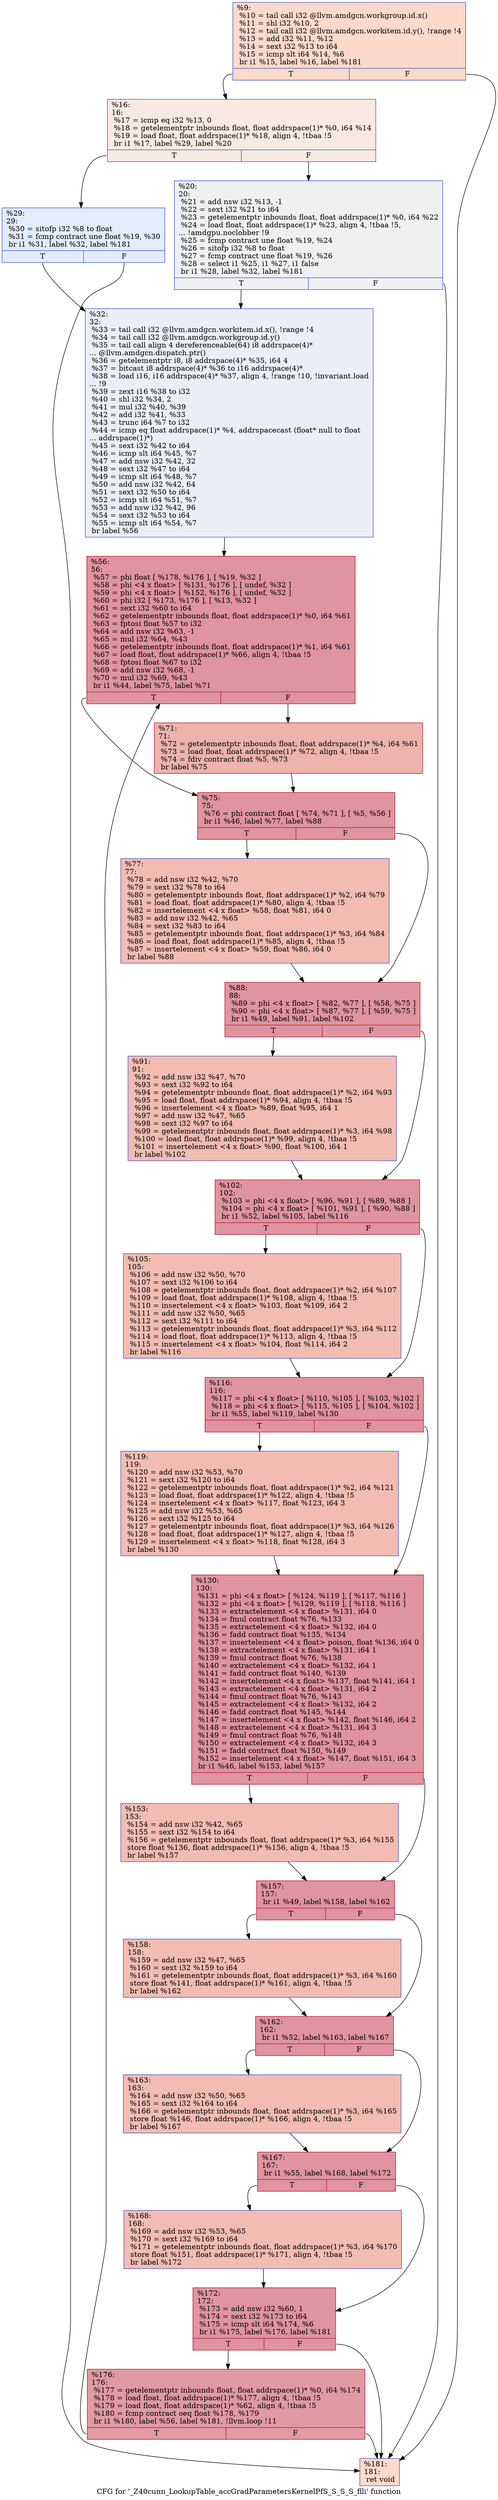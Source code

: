 digraph "CFG for '_Z40cunn_LookupTable_accGradParametersKernelPfS_S_S_S_flli' function" {
	label="CFG for '_Z40cunn_LookupTable_accGradParametersKernelPfS_S_S_S_flli' function";

	Node0x6417950 [shape=record,color="#3d50c3ff", style=filled, fillcolor="#f7a88970",label="{%9:\l  %10 = tail call i32 @llvm.amdgcn.workgroup.id.x()\l  %11 = shl i32 %10, 2\l  %12 = tail call i32 @llvm.amdgcn.workitem.id.y(), !range !4\l  %13 = add i32 %11, %12\l  %14 = sext i32 %13 to i64\l  %15 = icmp slt i64 %14, %6\l  br i1 %15, label %16, label %181\l|{<s0>T|<s1>F}}"];
	Node0x6417950:s0 -> Node0x6419d50;
	Node0x6417950:s1 -> Node0x6419de0;
	Node0x6419d50 [shape=record,color="#3d50c3ff", style=filled, fillcolor="#efcebd70",label="{%16:\l16:                                               \l  %17 = icmp eq i32 %13, 0\l  %18 = getelementptr inbounds float, float addrspace(1)* %0, i64 %14\l  %19 = load float, float addrspace(1)* %18, align 4, !tbaa !5\l  br i1 %17, label %29, label %20\l|{<s0>T|<s1>F}}"];
	Node0x6419d50:s0 -> Node0x641a270;
	Node0x6419d50:s1 -> Node0x641a300;
	Node0x641a300 [shape=record,color="#3d50c3ff", style=filled, fillcolor="#d9dce170",label="{%20:\l20:                                               \l  %21 = add nsw i32 %13, -1\l  %22 = sext i32 %21 to i64\l  %23 = getelementptr inbounds float, float addrspace(1)* %0, i64 %22\l  %24 = load float, float addrspace(1)* %23, align 4, !tbaa !5,\l... !amdgpu.noclobber !9\l  %25 = fcmp contract une float %19, %24\l  %26 = sitofp i32 %8 to float\l  %27 = fcmp contract une float %19, %26\l  %28 = select i1 %25, i1 %27, i1 false\l  br i1 %28, label %32, label %181\l|{<s0>T|<s1>F}}"];
	Node0x641a300:s0 -> Node0x641b050;
	Node0x641a300:s1 -> Node0x6419de0;
	Node0x641a270 [shape=record,color="#3d50c3ff", style=filled, fillcolor="#bfd3f670",label="{%29:\l29:                                               \l  %30 = sitofp i32 %8 to float\l  %31 = fcmp contract une float %19, %30\l  br i1 %31, label %32, label %181\l|{<s0>T|<s1>F}}"];
	Node0x641a270:s0 -> Node0x641b050;
	Node0x641a270:s1 -> Node0x6419de0;
	Node0x641b050 [shape=record,color="#3d50c3ff", style=filled, fillcolor="#d1dae970",label="{%32:\l32:                                               \l  %33 = tail call i32 @llvm.amdgcn.workitem.id.x(), !range !4\l  %34 = tail call i32 @llvm.amdgcn.workgroup.id.y()\l  %35 = tail call align 4 dereferenceable(64) i8 addrspace(4)*\l... @llvm.amdgcn.dispatch.ptr()\l  %36 = getelementptr i8, i8 addrspace(4)* %35, i64 4\l  %37 = bitcast i8 addrspace(4)* %36 to i16 addrspace(4)*\l  %38 = load i16, i16 addrspace(4)* %37, align 4, !range !10, !invariant.load\l... !9\l  %39 = zext i16 %38 to i32\l  %40 = shl i32 %34, 2\l  %41 = mul i32 %40, %39\l  %42 = add i32 %41, %33\l  %43 = trunc i64 %7 to i32\l  %44 = icmp eq float addrspace(1)* %4, addrspacecast (float* null to float\l... addrspace(1)*)\l  %45 = sext i32 %42 to i64\l  %46 = icmp slt i64 %45, %7\l  %47 = add nsw i32 %42, 32\l  %48 = sext i32 %47 to i64\l  %49 = icmp slt i64 %48, %7\l  %50 = add nsw i32 %42, 64\l  %51 = sext i32 %50 to i64\l  %52 = icmp slt i64 %51, %7\l  %53 = add nsw i32 %42, 96\l  %54 = sext i32 %53 to i64\l  %55 = icmp slt i64 %54, %7\l  br label %56\l}"];
	Node0x641b050 -> Node0x641d950;
	Node0x641d950 [shape=record,color="#b70d28ff", style=filled, fillcolor="#b70d2870",label="{%56:\l56:                                               \l  %57 = phi float [ %178, %176 ], [ %19, %32 ]\l  %58 = phi \<4 x float\> [ %131, %176 ], [ undef, %32 ]\l  %59 = phi \<4 x float\> [ %152, %176 ], [ undef, %32 ]\l  %60 = phi i32 [ %173, %176 ], [ %13, %32 ]\l  %61 = sext i32 %60 to i64\l  %62 = getelementptr inbounds float, float addrspace(1)* %0, i64 %61\l  %63 = fptosi float %57 to i32\l  %64 = add nsw i32 %63, -1\l  %65 = mul i32 %64, %43\l  %66 = getelementptr inbounds float, float addrspace(1)* %1, i64 %61\l  %67 = load float, float addrspace(1)* %66, align 4, !tbaa !5\l  %68 = fptosi float %67 to i32\l  %69 = add nsw i32 %68, -1\l  %70 = mul i32 %69, %43\l  br i1 %44, label %75, label %71\l|{<s0>T|<s1>F}}"];
	Node0x641d950:s0 -> Node0x641f0f0;
	Node0x641d950:s1 -> Node0x641f140;
	Node0x641f140 [shape=record,color="#b70d28ff", style=filled, fillcolor="#d6524470",label="{%71:\l71:                                               \l  %72 = getelementptr inbounds float, float addrspace(1)* %4, i64 %61\l  %73 = load float, float addrspace(1)* %72, align 4, !tbaa !5\l  %74 = fdiv contract float %5, %73\l  br label %75\l}"];
	Node0x641f140 -> Node0x641f0f0;
	Node0x641f0f0 [shape=record,color="#b70d28ff", style=filled, fillcolor="#b70d2870",label="{%75:\l75:                                               \l  %76 = phi contract float [ %74, %71 ], [ %5, %56 ]\l  br i1 %46, label %77, label %88\l|{<s0>T|<s1>F}}"];
	Node0x641f0f0:s0 -> Node0x641f540;
	Node0x641f0f0:s1 -> Node0x641f590;
	Node0x641f540 [shape=record,color="#3d50c3ff", style=filled, fillcolor="#e1675170",label="{%77:\l77:                                               \l  %78 = add nsw i32 %42, %70\l  %79 = sext i32 %78 to i64\l  %80 = getelementptr inbounds float, float addrspace(1)* %2, i64 %79\l  %81 = load float, float addrspace(1)* %80, align 4, !tbaa !5\l  %82 = insertelement \<4 x float\> %58, float %81, i64 0\l  %83 = add nsw i32 %42, %65\l  %84 = sext i32 %83 to i64\l  %85 = getelementptr inbounds float, float addrspace(1)* %3, i64 %84\l  %86 = load float, float addrspace(1)* %85, align 4, !tbaa !5\l  %87 = insertelement \<4 x float\> %59, float %86, i64 0\l  br label %88\l}"];
	Node0x641f540 -> Node0x641f590;
	Node0x641f590 [shape=record,color="#b70d28ff", style=filled, fillcolor="#b70d2870",label="{%88:\l88:                                               \l  %89 = phi \<4 x float\> [ %82, %77 ], [ %58, %75 ]\l  %90 = phi \<4 x float\> [ %87, %77 ], [ %59, %75 ]\l  br i1 %49, label %91, label %102\l|{<s0>T|<s1>F}}"];
	Node0x641f590:s0 -> Node0x641fe10;
	Node0x641f590:s1 -> Node0x641fe60;
	Node0x641fe10 [shape=record,color="#3d50c3ff", style=filled, fillcolor="#e1675170",label="{%91:\l91:                                               \l  %92 = add nsw i32 %47, %70\l  %93 = sext i32 %92 to i64\l  %94 = getelementptr inbounds float, float addrspace(1)* %2, i64 %93\l  %95 = load float, float addrspace(1)* %94, align 4, !tbaa !5\l  %96 = insertelement \<4 x float\> %89, float %95, i64 1\l  %97 = add nsw i32 %47, %65\l  %98 = sext i32 %97 to i64\l  %99 = getelementptr inbounds float, float addrspace(1)* %3, i64 %98\l  %100 = load float, float addrspace(1)* %99, align 4, !tbaa !5\l  %101 = insertelement \<4 x float\> %90, float %100, i64 1\l  br label %102\l}"];
	Node0x641fe10 -> Node0x641fe60;
	Node0x641fe60 [shape=record,color="#b70d28ff", style=filled, fillcolor="#b70d2870",label="{%102:\l102:                                              \l  %103 = phi \<4 x float\> [ %96, %91 ], [ %89, %88 ]\l  %104 = phi \<4 x float\> [ %101, %91 ], [ %90, %88 ]\l  br i1 %52, label %105, label %116\l|{<s0>T|<s1>F}}"];
	Node0x641fe60:s0 -> Node0x64206e0;
	Node0x641fe60:s1 -> Node0x6420730;
	Node0x64206e0 [shape=record,color="#3d50c3ff", style=filled, fillcolor="#e1675170",label="{%105:\l105:                                              \l  %106 = add nsw i32 %50, %70\l  %107 = sext i32 %106 to i64\l  %108 = getelementptr inbounds float, float addrspace(1)* %2, i64 %107\l  %109 = load float, float addrspace(1)* %108, align 4, !tbaa !5\l  %110 = insertelement \<4 x float\> %103, float %109, i64 2\l  %111 = add nsw i32 %50, %65\l  %112 = sext i32 %111 to i64\l  %113 = getelementptr inbounds float, float addrspace(1)* %3, i64 %112\l  %114 = load float, float addrspace(1)* %113, align 4, !tbaa !5\l  %115 = insertelement \<4 x float\> %104, float %114, i64 2\l  br label %116\l}"];
	Node0x64206e0 -> Node0x6420730;
	Node0x6420730 [shape=record,color="#b70d28ff", style=filled, fillcolor="#b70d2870",label="{%116:\l116:                                              \l  %117 = phi \<4 x float\> [ %110, %105 ], [ %103, %102 ]\l  %118 = phi \<4 x float\> [ %115, %105 ], [ %104, %102 ]\l  br i1 %55, label %119, label %130\l|{<s0>T|<s1>F}}"];
	Node0x6420730:s0 -> Node0x6420fb0;
	Node0x6420730:s1 -> Node0x6421000;
	Node0x6420fb0 [shape=record,color="#3d50c3ff", style=filled, fillcolor="#e1675170",label="{%119:\l119:                                              \l  %120 = add nsw i32 %53, %70\l  %121 = sext i32 %120 to i64\l  %122 = getelementptr inbounds float, float addrspace(1)* %2, i64 %121\l  %123 = load float, float addrspace(1)* %122, align 4, !tbaa !5\l  %124 = insertelement \<4 x float\> %117, float %123, i64 3\l  %125 = add nsw i32 %53, %65\l  %126 = sext i32 %125 to i64\l  %127 = getelementptr inbounds float, float addrspace(1)* %3, i64 %126\l  %128 = load float, float addrspace(1)* %127, align 4, !tbaa !5\l  %129 = insertelement \<4 x float\> %118, float %128, i64 3\l  br label %130\l}"];
	Node0x6420fb0 -> Node0x6421000;
	Node0x6421000 [shape=record,color="#b70d28ff", style=filled, fillcolor="#b70d2870",label="{%130:\l130:                                              \l  %131 = phi \<4 x float\> [ %124, %119 ], [ %117, %116 ]\l  %132 = phi \<4 x float\> [ %129, %119 ], [ %118, %116 ]\l  %133 = extractelement \<4 x float\> %131, i64 0\l  %134 = fmul contract float %76, %133\l  %135 = extractelement \<4 x float\> %132, i64 0\l  %136 = fadd contract float %135, %134\l  %137 = insertelement \<4 x float\> poison, float %136, i64 0\l  %138 = extractelement \<4 x float\> %131, i64 1\l  %139 = fmul contract float %76, %138\l  %140 = extractelement \<4 x float\> %132, i64 1\l  %141 = fadd contract float %140, %139\l  %142 = insertelement \<4 x float\> %137, float %141, i64 1\l  %143 = extractelement \<4 x float\> %131, i64 2\l  %144 = fmul contract float %76, %143\l  %145 = extractelement \<4 x float\> %132, i64 2\l  %146 = fadd contract float %145, %144\l  %147 = insertelement \<4 x float\> %142, float %146, i64 2\l  %148 = extractelement \<4 x float\> %131, i64 3\l  %149 = fmul contract float %76, %148\l  %150 = extractelement \<4 x float\> %132, i64 3\l  %151 = fadd contract float %150, %149\l  %152 = insertelement \<4 x float\> %147, float %151, i64 3\l  br i1 %46, label %153, label %157\l|{<s0>T|<s1>F}}"];
	Node0x6421000:s0 -> Node0x641eef0;
	Node0x6421000:s1 -> Node0x641e1d0;
	Node0x641eef0 [shape=record,color="#3d50c3ff", style=filled, fillcolor="#e1675170",label="{%153:\l153:                                              \l  %154 = add nsw i32 %42, %65\l  %155 = sext i32 %154 to i64\l  %156 = getelementptr inbounds float, float addrspace(1)* %3, i64 %155\l  store float %136, float addrspace(1)* %156, align 4, !tbaa !5\l  br label %157\l}"];
	Node0x641eef0 -> Node0x641e1d0;
	Node0x641e1d0 [shape=record,color="#b70d28ff", style=filled, fillcolor="#b70d2870",label="{%157:\l157:                                              \l  br i1 %49, label %158, label %162\l|{<s0>T|<s1>F}}"];
	Node0x641e1d0:s0 -> Node0x6422fe0;
	Node0x641e1d0:s1 -> Node0x6423030;
	Node0x6422fe0 [shape=record,color="#3d50c3ff", style=filled, fillcolor="#e1675170",label="{%158:\l158:                                              \l  %159 = add nsw i32 %47, %65\l  %160 = sext i32 %159 to i64\l  %161 = getelementptr inbounds float, float addrspace(1)* %3, i64 %160\l  store float %141, float addrspace(1)* %161, align 4, !tbaa !5\l  br label %162\l}"];
	Node0x6422fe0 -> Node0x6423030;
	Node0x6423030 [shape=record,color="#b70d28ff", style=filled, fillcolor="#b70d2870",label="{%162:\l162:                                              \l  br i1 %52, label %163, label %167\l|{<s0>T|<s1>F}}"];
	Node0x6423030:s0 -> Node0x64233d0;
	Node0x6423030:s1 -> Node0x6423420;
	Node0x64233d0 [shape=record,color="#3d50c3ff", style=filled, fillcolor="#e1675170",label="{%163:\l163:                                              \l  %164 = add nsw i32 %50, %65\l  %165 = sext i32 %164 to i64\l  %166 = getelementptr inbounds float, float addrspace(1)* %3, i64 %165\l  store float %146, float addrspace(1)* %166, align 4, !tbaa !5\l  br label %167\l}"];
	Node0x64233d0 -> Node0x6423420;
	Node0x6423420 [shape=record,color="#b70d28ff", style=filled, fillcolor="#b70d2870",label="{%167:\l167:                                              \l  br i1 %55, label %168, label %172\l|{<s0>T|<s1>F}}"];
	Node0x6423420:s0 -> Node0x64237c0;
	Node0x6423420:s1 -> Node0x6423810;
	Node0x64237c0 [shape=record,color="#3d50c3ff", style=filled, fillcolor="#e1675170",label="{%168:\l168:                                              \l  %169 = add nsw i32 %53, %65\l  %170 = sext i32 %169 to i64\l  %171 = getelementptr inbounds float, float addrspace(1)* %3, i64 %170\l  store float %151, float addrspace(1)* %171, align 4, !tbaa !5\l  br label %172\l}"];
	Node0x64237c0 -> Node0x6423810;
	Node0x6423810 [shape=record,color="#b70d28ff", style=filled, fillcolor="#b70d2870",label="{%172:\l172:                                              \l  %173 = add nsw i32 %60, 1\l  %174 = sext i32 %173 to i64\l  %175 = icmp slt i64 %174, %6\l  br i1 %175, label %176, label %181\l|{<s0>T|<s1>F}}"];
	Node0x6423810:s0 -> Node0x641da80;
	Node0x6423810:s1 -> Node0x6419de0;
	Node0x641da80 [shape=record,color="#b70d28ff", style=filled, fillcolor="#bb1b2c70",label="{%176:\l176:                                              \l  %177 = getelementptr inbounds float, float addrspace(1)* %0, i64 %174\l  %178 = load float, float addrspace(1)* %177, align 4, !tbaa !5\l  %179 = load float, float addrspace(1)* %62, align 4, !tbaa !5\l  %180 = fcmp contract oeq float %178, %179\l  br i1 %180, label %56, label %181, !llvm.loop !11\l|{<s0>T|<s1>F}}"];
	Node0x641da80:s0 -> Node0x641d950;
	Node0x641da80:s1 -> Node0x6419de0;
	Node0x6419de0 [shape=record,color="#3d50c3ff", style=filled, fillcolor="#f7a88970",label="{%181:\l181:                                              \l  ret void\l}"];
}

